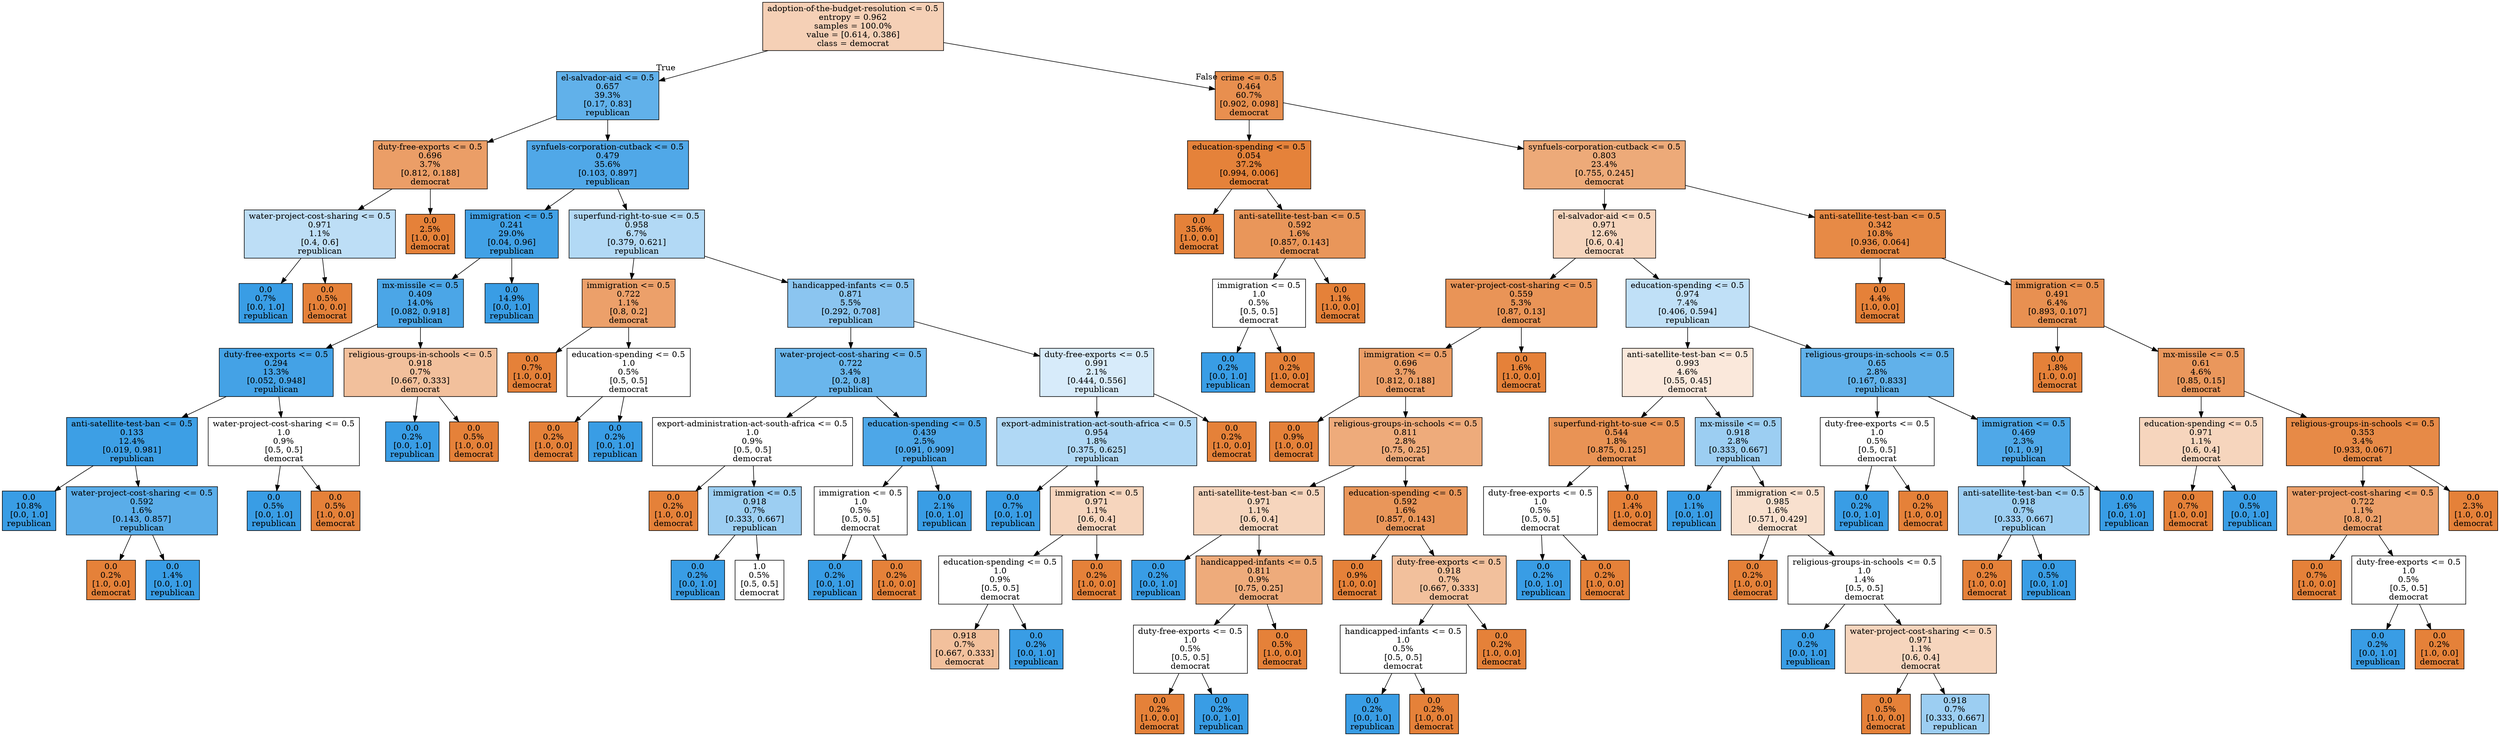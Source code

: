 digraph Tree {
node [shape=box, style="filled", color="black"] ;
0 [label="adoption-of-the-budget-resolution <= 0.5\nentropy = 0.962\nsamples = 100.0%\nvalue = [0.614, 0.386]\nclass = democrat", fillcolor="#f5d0b6"] ;
1 [label="el-salvador-aid <= 0.5\n0.657\n39.3%\n[0.17, 0.83]\nrepublican", fillcolor="#61b1ea"] ;
0 -> 1 [labeldistance=2.5, labelangle=45, headlabel="True"] ;
2 [label="duty-free-exports <= 0.5\n0.696\n3.7%\n[0.812, 0.188]\ndemocrat", fillcolor="#eb9e67"] ;
1 -> 2 ;
3 [label="water-project-cost-sharing <= 0.5\n0.971\n1.1%\n[0.4, 0.6]\nrepublican", fillcolor="#bddef6"] ;
2 -> 3 ;
4 [label="0.0\n0.7%\n[0.0, 1.0]\nrepublican", fillcolor="#399de5"] ;
3 -> 4 ;
5 [label="0.0\n0.5%\n[1.0, 0.0]\ndemocrat", fillcolor="#e58139"] ;
3 -> 5 ;
6 [label="0.0\n2.5%\n[1.0, 0.0]\ndemocrat", fillcolor="#e58139"] ;
2 -> 6 ;
7 [label="synfuels-corporation-cutback <= 0.5\n0.479\n35.6%\n[0.103, 0.897]\nrepublican", fillcolor="#50a8e8"] ;
1 -> 7 ;
8 [label="immigration <= 0.5\n0.241\n29.0%\n[0.04, 0.96]\nrepublican", fillcolor="#41a1e6"] ;
7 -> 8 ;
9 [label="mx-missile <= 0.5\n0.409\n14.0%\n[0.082, 0.918]\nrepublican", fillcolor="#4ba6e7"] ;
8 -> 9 ;
10 [label="duty-free-exports <= 0.5\n0.294\n13.3%\n[0.052, 0.948]\nrepublican", fillcolor="#44a2e6"] ;
9 -> 10 ;
11 [label="anti-satellite-test-ban <= 0.5\n0.133\n12.4%\n[0.019, 0.981]\nrepublican", fillcolor="#3d9fe5"] ;
10 -> 11 ;
12 [label="0.0\n10.8%\n[0.0, 1.0]\nrepublican", fillcolor="#399de5"] ;
11 -> 12 ;
13 [label="water-project-cost-sharing <= 0.5\n0.592\n1.6%\n[0.143, 0.857]\nrepublican", fillcolor="#5aade9"] ;
11 -> 13 ;
14 [label="0.0\n0.2%\n[1.0, 0.0]\ndemocrat", fillcolor="#e58139"] ;
13 -> 14 ;
15 [label="0.0\n1.4%\n[0.0, 1.0]\nrepublican", fillcolor="#399de5"] ;
13 -> 15 ;
16 [label="water-project-cost-sharing <= 0.5\n1.0\n0.9%\n[0.5, 0.5]\ndemocrat", fillcolor="#ffffff"] ;
10 -> 16 ;
17 [label="0.0\n0.5%\n[0.0, 1.0]\nrepublican", fillcolor="#399de5"] ;
16 -> 17 ;
18 [label="0.0\n0.5%\n[1.0, 0.0]\ndemocrat", fillcolor="#e58139"] ;
16 -> 18 ;
19 [label="religious-groups-in-schools <= 0.5\n0.918\n0.7%\n[0.667, 0.333]\ndemocrat", fillcolor="#f2c09c"] ;
9 -> 19 ;
20 [label="0.0\n0.2%\n[0.0, 1.0]\nrepublican", fillcolor="#399de5"] ;
19 -> 20 ;
21 [label="0.0\n0.5%\n[1.0, 0.0]\ndemocrat", fillcolor="#e58139"] ;
19 -> 21 ;
22 [label="0.0\n14.9%\n[0.0, 1.0]\nrepublican", fillcolor="#399de5"] ;
8 -> 22 ;
23 [label="superfund-right-to-sue <= 0.5\n0.958\n6.7%\n[0.379, 0.621]\nrepublican", fillcolor="#b2d9f5"] ;
7 -> 23 ;
24 [label="immigration <= 0.5\n0.722\n1.1%\n[0.8, 0.2]\ndemocrat", fillcolor="#eca06a"] ;
23 -> 24 ;
25 [label="0.0\n0.7%\n[1.0, 0.0]\ndemocrat", fillcolor="#e58139"] ;
24 -> 25 ;
26 [label="education-spending <= 0.5\n1.0\n0.5%\n[0.5, 0.5]\ndemocrat", fillcolor="#ffffff"] ;
24 -> 26 ;
27 [label="0.0\n0.2%\n[1.0, 0.0]\ndemocrat", fillcolor="#e58139"] ;
26 -> 27 ;
28 [label="0.0\n0.2%\n[0.0, 1.0]\nrepublican", fillcolor="#399de5"] ;
26 -> 28 ;
29 [label="handicapped-infants <= 0.5\n0.871\n5.5%\n[0.292, 0.708]\nrepublican", fillcolor="#8bc5f0"] ;
23 -> 29 ;
30 [label="water-project-cost-sharing <= 0.5\n0.722\n3.4%\n[0.2, 0.8]\nrepublican", fillcolor="#6ab6ec"] ;
29 -> 30 ;
31 [label="export-administration-act-south-africa <= 0.5\n1.0\n0.9%\n[0.5, 0.5]\ndemocrat", fillcolor="#ffffff"] ;
30 -> 31 ;
32 [label="0.0\n0.2%\n[1.0, 0.0]\ndemocrat", fillcolor="#e58139"] ;
31 -> 32 ;
33 [label="immigration <= 0.5\n0.918\n0.7%\n[0.333, 0.667]\nrepublican", fillcolor="#9ccef2"] ;
31 -> 33 ;
34 [label="0.0\n0.2%\n[0.0, 1.0]\nrepublican", fillcolor="#399de5"] ;
33 -> 34 ;
35 [label="1.0\n0.5%\n[0.5, 0.5]\ndemocrat", fillcolor="#ffffff"] ;
33 -> 35 ;
36 [label="education-spending <= 0.5\n0.439\n2.5%\n[0.091, 0.909]\nrepublican", fillcolor="#4da7e8"] ;
30 -> 36 ;
37 [label="immigration <= 0.5\n1.0\n0.5%\n[0.5, 0.5]\ndemocrat", fillcolor="#ffffff"] ;
36 -> 37 ;
38 [label="0.0\n0.2%\n[0.0, 1.0]\nrepublican", fillcolor="#399de5"] ;
37 -> 38 ;
39 [label="0.0\n0.2%\n[1.0, 0.0]\ndemocrat", fillcolor="#e58139"] ;
37 -> 39 ;
40 [label="0.0\n2.1%\n[0.0, 1.0]\nrepublican", fillcolor="#399de5"] ;
36 -> 40 ;
41 [label="duty-free-exports <= 0.5\n0.991\n2.1%\n[0.444, 0.556]\nrepublican", fillcolor="#d7ebfa"] ;
29 -> 41 ;
42 [label="export-administration-act-south-africa <= 0.5\n0.954\n1.8%\n[0.375, 0.625]\nrepublican", fillcolor="#b0d8f5"] ;
41 -> 42 ;
43 [label="0.0\n0.7%\n[0.0, 1.0]\nrepublican", fillcolor="#399de5"] ;
42 -> 43 ;
44 [label="immigration <= 0.5\n0.971\n1.1%\n[0.6, 0.4]\ndemocrat", fillcolor="#f6d5bd"] ;
42 -> 44 ;
45 [label="education-spending <= 0.5\n1.0\n0.9%\n[0.5, 0.5]\ndemocrat", fillcolor="#ffffff"] ;
44 -> 45 ;
46 [label="0.918\n0.7%\n[0.667, 0.333]\ndemocrat", fillcolor="#f2c09c"] ;
45 -> 46 ;
47 [label="0.0\n0.2%\n[0.0, 1.0]\nrepublican", fillcolor="#399de5"] ;
45 -> 47 ;
48 [label="0.0\n0.2%\n[1.0, 0.0]\ndemocrat", fillcolor="#e58139"] ;
44 -> 48 ;
49 [label="0.0\n0.2%\n[1.0, 0.0]\ndemocrat", fillcolor="#e58139"] ;
41 -> 49 ;
50 [label="crime <= 0.5\n0.464\n60.7%\n[0.902, 0.098]\ndemocrat", fillcolor="#e88f4f"] ;
0 -> 50 [labeldistance=2.5, labelangle=-45, headlabel="False"] ;
51 [label="education-spending <= 0.5\n0.054\n37.2%\n[0.994, 0.006]\ndemocrat", fillcolor="#e5823a"] ;
50 -> 51 ;
52 [label="0.0\n35.6%\n[1.0, 0.0]\ndemocrat", fillcolor="#e58139"] ;
51 -> 52 ;
53 [label="anti-satellite-test-ban <= 0.5\n0.592\n1.6%\n[0.857, 0.143]\ndemocrat", fillcolor="#e9965a"] ;
51 -> 53 ;
54 [label="immigration <= 0.5\n1.0\n0.5%\n[0.5, 0.5]\ndemocrat", fillcolor="#ffffff"] ;
53 -> 54 ;
55 [label="0.0\n0.2%\n[0.0, 1.0]\nrepublican", fillcolor="#399de5"] ;
54 -> 55 ;
56 [label="0.0\n0.2%\n[1.0, 0.0]\ndemocrat", fillcolor="#e58139"] ;
54 -> 56 ;
57 [label="0.0\n1.1%\n[1.0, 0.0]\ndemocrat", fillcolor="#e58139"] ;
53 -> 57 ;
58 [label="synfuels-corporation-cutback <= 0.5\n0.803\n23.4%\n[0.755, 0.245]\ndemocrat", fillcolor="#edaa79"] ;
50 -> 58 ;
59 [label="el-salvador-aid <= 0.5\n0.971\n12.6%\n[0.6, 0.4]\ndemocrat", fillcolor="#f6d5bd"] ;
58 -> 59 ;
60 [label="water-project-cost-sharing <= 0.5\n0.559\n5.3%\n[0.87, 0.13]\ndemocrat", fillcolor="#e99457"] ;
59 -> 60 ;
61 [label="immigration <= 0.5\n0.696\n3.7%\n[0.812, 0.188]\ndemocrat", fillcolor="#eb9e67"] ;
60 -> 61 ;
62 [label="0.0\n0.9%\n[1.0, 0.0]\ndemocrat", fillcolor="#e58139"] ;
61 -> 62 ;
63 [label="religious-groups-in-schools <= 0.5\n0.811\n2.8%\n[0.75, 0.25]\ndemocrat", fillcolor="#eeab7b"] ;
61 -> 63 ;
64 [label="anti-satellite-test-ban <= 0.5\n0.971\n1.1%\n[0.6, 0.4]\ndemocrat", fillcolor="#f6d5bd"] ;
63 -> 64 ;
65 [label="0.0\n0.2%\n[0.0, 1.0]\nrepublican", fillcolor="#399de5"] ;
64 -> 65 ;
66 [label="handicapped-infants <= 0.5\n0.811\n0.9%\n[0.75, 0.25]\ndemocrat", fillcolor="#eeab7b"] ;
64 -> 66 ;
67 [label="duty-free-exports <= 0.5\n1.0\n0.5%\n[0.5, 0.5]\ndemocrat", fillcolor="#ffffff"] ;
66 -> 67 ;
68 [label="0.0\n0.2%\n[1.0, 0.0]\ndemocrat", fillcolor="#e58139"] ;
67 -> 68 ;
69 [label="0.0\n0.2%\n[0.0, 1.0]\nrepublican", fillcolor="#399de5"] ;
67 -> 69 ;
70 [label="0.0\n0.5%\n[1.0, 0.0]\ndemocrat", fillcolor="#e58139"] ;
66 -> 70 ;
71 [label="education-spending <= 0.5\n0.592\n1.6%\n[0.857, 0.143]\ndemocrat", fillcolor="#e9965a"] ;
63 -> 71 ;
72 [label="0.0\n0.9%\n[1.0, 0.0]\ndemocrat", fillcolor="#e58139"] ;
71 -> 72 ;
73 [label="duty-free-exports <= 0.5\n0.918\n0.7%\n[0.667, 0.333]\ndemocrat", fillcolor="#f2c09c"] ;
71 -> 73 ;
74 [label="handicapped-infants <= 0.5\n1.0\n0.5%\n[0.5, 0.5]\ndemocrat", fillcolor="#ffffff"] ;
73 -> 74 ;
75 [label="0.0\n0.2%\n[0.0, 1.0]\nrepublican", fillcolor="#399de5"] ;
74 -> 75 ;
76 [label="0.0\n0.2%\n[1.0, 0.0]\ndemocrat", fillcolor="#e58139"] ;
74 -> 76 ;
77 [label="0.0\n0.2%\n[1.0, 0.0]\ndemocrat", fillcolor="#e58139"] ;
73 -> 77 ;
78 [label="0.0\n1.6%\n[1.0, 0.0]\ndemocrat", fillcolor="#e58139"] ;
60 -> 78 ;
79 [label="education-spending <= 0.5\n0.974\n7.4%\n[0.406, 0.594]\nrepublican", fillcolor="#c0e0f7"] ;
59 -> 79 ;
80 [label="anti-satellite-test-ban <= 0.5\n0.993\n4.6%\n[0.55, 0.45]\ndemocrat", fillcolor="#fae8db"] ;
79 -> 80 ;
81 [label="superfund-right-to-sue <= 0.5\n0.544\n1.8%\n[0.875, 0.125]\ndemocrat", fillcolor="#e99355"] ;
80 -> 81 ;
82 [label="duty-free-exports <= 0.5\n1.0\n0.5%\n[0.5, 0.5]\ndemocrat", fillcolor="#ffffff"] ;
81 -> 82 ;
83 [label="0.0\n0.2%\n[0.0, 1.0]\nrepublican", fillcolor="#399de5"] ;
82 -> 83 ;
84 [label="0.0\n0.2%\n[1.0, 0.0]\ndemocrat", fillcolor="#e58139"] ;
82 -> 84 ;
85 [label="0.0\n1.4%\n[1.0, 0.0]\ndemocrat", fillcolor="#e58139"] ;
81 -> 85 ;
86 [label="mx-missile <= 0.5\n0.918\n2.8%\n[0.333, 0.667]\nrepublican", fillcolor="#9ccef2"] ;
80 -> 86 ;
87 [label="0.0\n1.1%\n[0.0, 1.0]\nrepublican", fillcolor="#399de5"] ;
86 -> 87 ;
88 [label="immigration <= 0.5\n0.985\n1.6%\n[0.571, 0.429]\ndemocrat", fillcolor="#f8e0ce"] ;
86 -> 88 ;
89 [label="0.0\n0.2%\n[1.0, 0.0]\ndemocrat", fillcolor="#e58139"] ;
88 -> 89 ;
90 [label="religious-groups-in-schools <= 0.5\n1.0\n1.4%\n[0.5, 0.5]\ndemocrat", fillcolor="#ffffff"] ;
88 -> 90 ;
91 [label="0.0\n0.2%\n[0.0, 1.0]\nrepublican", fillcolor="#399de5"] ;
90 -> 91 ;
92 [label="water-project-cost-sharing <= 0.5\n0.971\n1.1%\n[0.6, 0.4]\ndemocrat", fillcolor="#f6d5bd"] ;
90 -> 92 ;
93 [label="0.0\n0.5%\n[1.0, 0.0]\ndemocrat", fillcolor="#e58139"] ;
92 -> 93 ;
94 [label="0.918\n0.7%\n[0.333, 0.667]\nrepublican", fillcolor="#9ccef2"] ;
92 -> 94 ;
95 [label="religious-groups-in-schools <= 0.5\n0.65\n2.8%\n[0.167, 0.833]\nrepublican", fillcolor="#61b1ea"] ;
79 -> 95 ;
96 [label="duty-free-exports <= 0.5\n1.0\n0.5%\n[0.5, 0.5]\ndemocrat", fillcolor="#ffffff"] ;
95 -> 96 ;
97 [label="0.0\n0.2%\n[0.0, 1.0]\nrepublican", fillcolor="#399de5"] ;
96 -> 97 ;
98 [label="0.0\n0.2%\n[1.0, 0.0]\ndemocrat", fillcolor="#e58139"] ;
96 -> 98 ;
99 [label="immigration <= 0.5\n0.469\n2.3%\n[0.1, 0.9]\nrepublican", fillcolor="#4fa8e8"] ;
95 -> 99 ;
100 [label="anti-satellite-test-ban <= 0.5\n0.918\n0.7%\n[0.333, 0.667]\nrepublican", fillcolor="#9ccef2"] ;
99 -> 100 ;
101 [label="0.0\n0.2%\n[1.0, 0.0]\ndemocrat", fillcolor="#e58139"] ;
100 -> 101 ;
102 [label="0.0\n0.5%\n[0.0, 1.0]\nrepublican", fillcolor="#399de5"] ;
100 -> 102 ;
103 [label="0.0\n1.6%\n[0.0, 1.0]\nrepublican", fillcolor="#399de5"] ;
99 -> 103 ;
104 [label="anti-satellite-test-ban <= 0.5\n0.342\n10.8%\n[0.936, 0.064]\ndemocrat", fillcolor="#e78a46"] ;
58 -> 104 ;
105 [label="0.0\n4.4%\n[1.0, 0.0]\ndemocrat", fillcolor="#e58139"] ;
104 -> 105 ;
106 [label="immigration <= 0.5\n0.491\n6.4%\n[0.893, 0.107]\ndemocrat", fillcolor="#e89051"] ;
104 -> 106 ;
107 [label="0.0\n1.8%\n[1.0, 0.0]\ndemocrat", fillcolor="#e58139"] ;
106 -> 107 ;
108 [label="mx-missile <= 0.5\n0.61\n4.6%\n[0.85, 0.15]\ndemocrat", fillcolor="#ea975c"] ;
106 -> 108 ;
109 [label="education-spending <= 0.5\n0.971\n1.1%\n[0.6, 0.4]\ndemocrat", fillcolor="#f6d5bd"] ;
108 -> 109 ;
110 [label="0.0\n0.7%\n[1.0, 0.0]\ndemocrat", fillcolor="#e58139"] ;
109 -> 110 ;
111 [label="0.0\n0.5%\n[0.0, 1.0]\nrepublican", fillcolor="#399de5"] ;
109 -> 111 ;
112 [label="religious-groups-in-schools <= 0.5\n0.353\n3.4%\n[0.933, 0.067]\ndemocrat", fillcolor="#e78a47"] ;
108 -> 112 ;
113 [label="water-project-cost-sharing <= 0.5\n0.722\n1.1%\n[0.8, 0.2]\ndemocrat", fillcolor="#eca06a"] ;
112 -> 113 ;
114 [label="0.0\n0.7%\n[1.0, 0.0]\ndemocrat", fillcolor="#e58139"] ;
113 -> 114 ;
115 [label="duty-free-exports <= 0.5\n1.0\n0.5%\n[0.5, 0.5]\ndemocrat", fillcolor="#ffffff"] ;
113 -> 115 ;
116 [label="0.0\n0.2%\n[0.0, 1.0]\nrepublican", fillcolor="#399de5"] ;
115 -> 116 ;
117 [label="0.0\n0.2%\n[1.0, 0.0]\ndemocrat", fillcolor="#e58139"] ;
115 -> 117 ;
118 [label="0.0\n2.3%\n[1.0, 0.0]\ndemocrat", fillcolor="#e58139"] ;
112 -> 118 ;
}
